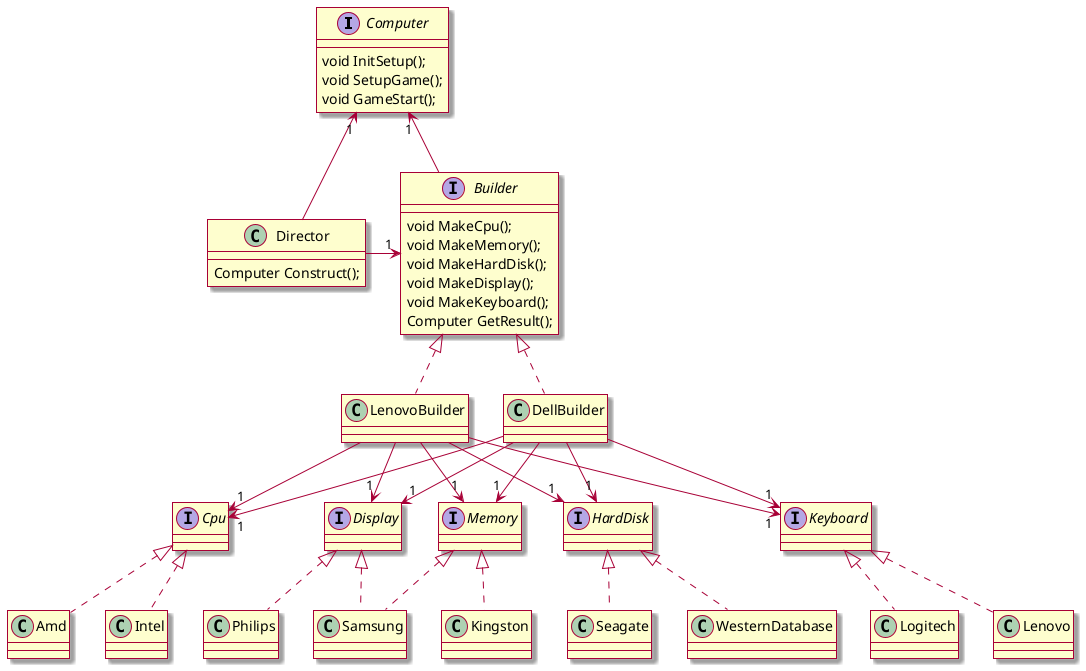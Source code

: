 @startuml
skin rose

interface Computer {
    void InitSetup();
    void SetupGame();
    void GameStart();
}
interface Builder {
    void MakeCpu();
    void MakeMemory();
    void MakeHardDisk();
    void MakeDisplay();
    void MakeKeyboard();
    Computer GetResult();
}
Builder -u-> "1" Computer

class LenovoBuilder implements Builder
class DellBuilder implements Builder
class Director {
    Computer Construct();
}
Director -r-> "1" Builder
Director -u-> "1" Computer

interface Cpu
class Intel implements Cpu
class Amd implements Cpu

interface Memory
class Samsung implements Memory
class Kingston implements Memory

interface HardDisk
class WesternDatabase implements HardDisk
class Seagate implements HardDisk

interface Display
class Samsung implements Display
class Philips implements Display

interface Keyboard
class Lenovo implements Keyboard
class Logitech implements Keyboard

LenovoBuilder --> "1" Cpu
LenovoBuilder --> "1" Memory
LenovoBuilder --> "1" HardDisk
LenovoBuilder --> "1" Display
LenovoBuilder --> "1" Keyboard

DellBuilder --> "1" Cpu
DellBuilder --> "1" Memory
DellBuilder --> "1" HardDisk
DellBuilder --> "1" Display
DellBuilder --> "1" Keyboard

@enduml